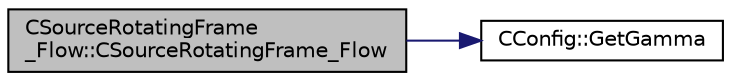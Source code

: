 digraph "CSourceRotatingFrame_Flow::CSourceRotatingFrame_Flow"
{
  edge [fontname="Helvetica",fontsize="10",labelfontname="Helvetica",labelfontsize="10"];
  node [fontname="Helvetica",fontsize="10",shape=record];
  rankdir="LR";
  Node0 [label="CSourceRotatingFrame\l_Flow::CSourceRotatingFrame_Flow",height=0.2,width=0.4,color="black", fillcolor="grey75", style="filled", fontcolor="black"];
  Node0 -> Node1 [color="midnightblue",fontsize="10",style="solid",fontname="Helvetica"];
  Node1 [label="CConfig::GetGamma",height=0.2,width=0.4,color="black", fillcolor="white", style="filled",URL="$class_c_config.html#a5f01bbbd9c331ecea38eebbe9cc9cd4e",tooltip="Get the value of the Gamma of fluid (ratio of specific heats). "];
}

